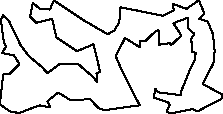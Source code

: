 unitsize(0.001cm);
// 22835.9
draw((3477,949)--(3479,1023));
draw((3479,1023)--(3502,1067));
draw((3502,1067)--(3430,1088));
draw((3430,1088)--(3423,1241));
draw((3423,1241)--(3404,1307));
draw((3404,1307)--(3468,1404));
draw((3468,1404)--(3364,1498));
draw((3364,1498)--(3359,1693));
draw((3359,1693)--(3098,1594));
draw((3098,1594)--(3239,1376));
draw((3239,1376)--(3061,1211));
draw((3061,1211)--(3029,1242));
draw((3029,1242)--(2849,1214));
draw((2849,1214)--(2835,1472));
draw((2835,1472)--(2790,1457));
draw((2790,1457)--(2643,1320));
draw((2643,1320)--(2609,1286));
draw((2609,1286)--(2502,1274));
draw((2502,1274)--(2503,1172));
draw((2503,1172)--(2243,1332));
draw((2243,1332)--(2081,1011));
draw((2081,1011)--(2186,766));
draw((2186,766)--(2502,146));
draw((2502,146)--(1878,59));
draw((1878,59)--(1782,93));
draw((1782,93)--(1628,253));
draw((1628,253)--(1280,237));
draw((1280,237)--(1067,371));
draw((1067,371)--(876,220));
draw((876,220)--(923,108));
draw((923,108)--(741,146));
draw((741,146)--(640,110));
draw((640,110)--(374,9));
draw((374,9)--(217,38));
draw((217,38)--(48,154));
draw((48,154)--(48,267));
draw((48,267)--(96,691));
draw((96,691)--(201,693));
draw((201,693)--(382,872));
draw((382,872)--(285,1029));
draw((285,1029)--(78,1066));
draw((78,1066)--(144,1185));
draw((144,1185)--(106,1267));
draw((106,1267)--(53,1657));
draw((53,1657)--(91,1732));
draw((91,1732)--(198,1632));
draw((198,1632)--(397,1217));
draw((397,1217)--(538,1023));
draw((538,1023)--(765,833));
draw((765,833)--(878,715));
draw((878,715)--(1086,868));
draw((1086,868)--(1419,872));
draw((1419,872)--(1668,658));
draw((1668,658)--(1754,559));
draw((1754,559)--(1741,712));
draw((1741,712)--(1806,733));
draw((1806,733)--(1689,1223));
draw((1689,1223)--(1398,1100));
draw((1398,1100)--(1034,1344));
draw((1034,1344)--(958,1670));
draw((958,1670)--(678,1599));
draw((678,1599)--(571,1711));
draw((571,1711)--(618,1953));
draw((618,1953)--(739,1850));
draw((739,1850)--(920,1835));
draw((920,1835)--(989,1997));
draw((989,1997)--(1513,1646));
draw((1513,1646)--(1937,1400));
draw((1937,1400)--(2053,1461));
draw((2053,1461)--(2143,1611));
draw((2143,1611)--(2164,1874));
draw((2164,1874)--(2445,1820));
draw((2445,1820)--(2916,1724));
draw((2916,1724)--(3105,1823));
draw((3105,1823)--(3083,1938));
draw((3083,1938)--(3104,1931));
draw((3104,1931)--(3326,1846));
draw((3326,1846)--(3548,1999));
draw((3548,1999)--(3646,1758));
draw((3646,1758)--(3551,1673));
draw((3551,1673)--(3702,1624));
draw((3702,1624)--(3796,1401));
draw((3796,1401)--(3825,1101));
draw((3825,1101)--(3803,886));
draw((3803,886)--(3613,523));
draw((3613,523)--(3972,329));
draw((3972,329)--(3941,258));
draw((3941,258)--(3527,41));
draw((3527,41)--(3431,78));
draw((3431,78)--(3048,1));
draw((3048,1)--(2977,39));
draw((2977,39)--(3035,152));
draw((3035,152)--(3019,189));
draw((3019,189)--(2753,283));
draw((2753,283)--(2779,435));
draw((2779,435)--(2823,376));
draw((2823,376)--(3232,324));
draw((3232,324)--(3230,380));
draw((3230,380)--(3393,782));
draw((3393,782)--(3477,949));
